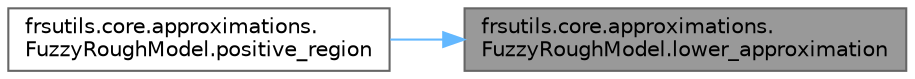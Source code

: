 digraph "frsutils.core.approximations.FuzzyRoughModel.lower_approximation"
{
 // LATEX_PDF_SIZE
  bgcolor="transparent";
  edge [fontname=Helvetica,fontsize=10,labelfontname=Helvetica,labelfontsize=10];
  node [fontname=Helvetica,fontsize=10,shape=box,height=0.2,width=0.4];
  rankdir="RL";
  Node1 [id="Node000001",label="frsutils.core.approximations.\lFuzzyRoughModel.lower_approximation",height=0.2,width=0.4,color="gray40", fillcolor="grey60", style="filled", fontcolor="black",tooltip=" "];
  Node1 -> Node2 [id="edge1_Node000001_Node000002",dir="back",color="steelblue1",style="solid",tooltip=" "];
  Node2 [id="Node000002",label="frsutils.core.approximations.\lFuzzyRoughModel.positive_region",height=0.2,width=0.4,color="grey40", fillcolor="white", style="filled",URL="$classfrsutils_1_1core_1_1approximations_1_1_fuzzy_rough_model.html#a5c165bfcfd72c14a109317a6e580c4da",tooltip=" "];
}
